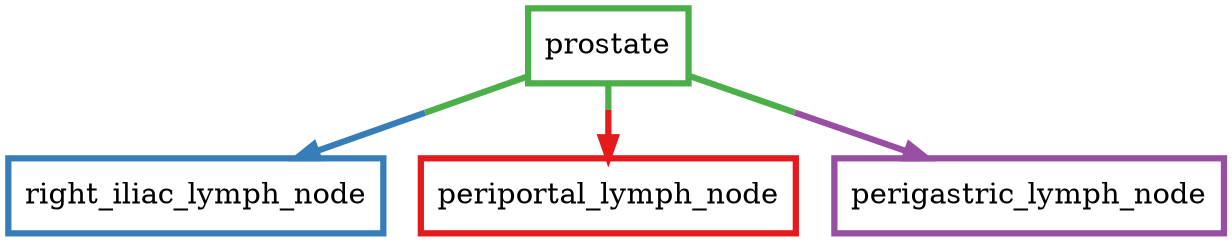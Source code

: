 digraph barS {
	{
		rank=same
	2 [shape=box,penwidth=3,colorscheme=set19,color=3,label="prostate"]
	}
	{
		rank=same
		3 [shape=box,penwidth=3,colorscheme=set19,color=2,label="right_iliac_lymph_node"]
		1 [shape=box,penwidth=3,colorscheme=set19,color=1,label="periportal_lymph_node"]
		0 [shape=box,penwidth=3,colorscheme=set19,color=4,label="perigastric_lymph_node"]
	}
	2 -> 3 [penwidth=3,colorscheme=set19,color="3;0.5:2"]
	2 -> 1 [penwidth=3,colorscheme=set19,color="3;0.5:1"]
	2 -> 0 [penwidth=3,colorscheme=set19,color="3;0.5:4"]
}
